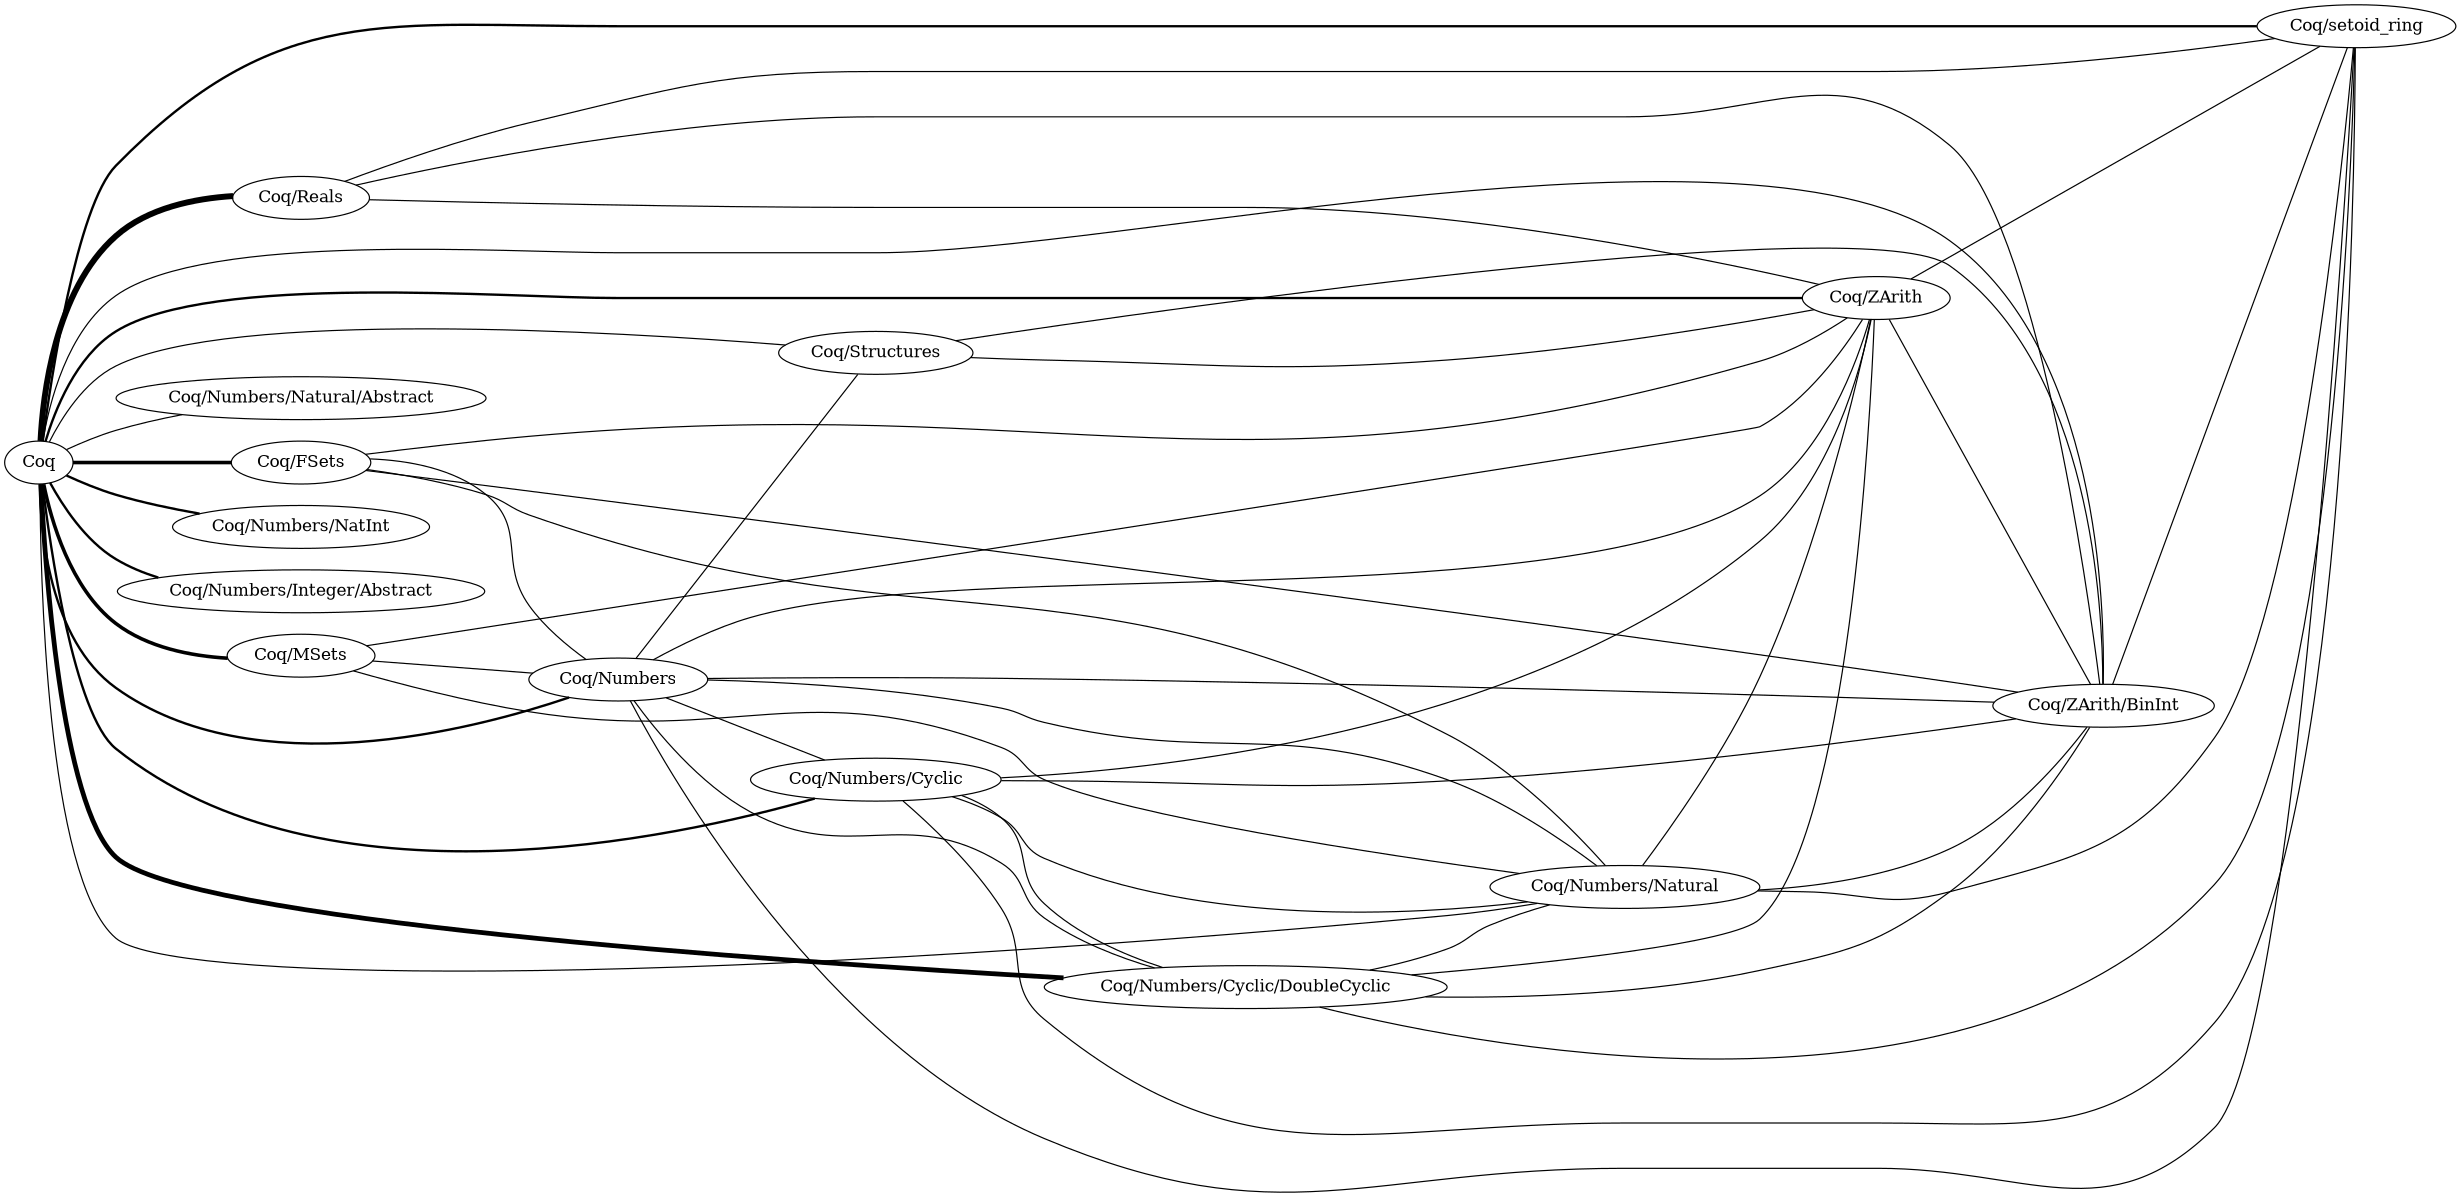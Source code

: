 graph dependencies {
model="subset";
splines="true";
size="16.4, 10.7";
overlap=false;
rankdir="LR";
root="Coq";
"Coq/setoid_ring";
"Coq/ZArith/BinInt";
"Coq/ZArith";
"Coq/Structures";
"Coq/Reals";
"Coq/Numbers/Natural/Abstract";
"Coq/Numbers/Natural";
"Coq/Numbers/NatInt";
"Coq/Numbers/Integer/Abstract";
"Coq/Numbers/Cyclic/DoubleCyclic";
"Coq/Numbers/Cyclic";
"Coq/Numbers";
"Coq/MSets";
"Coq/FSets";
"Coq";
"Coq" -- "Coq/FSets" [weight=28542, len=0.1, penwidth=3];
"Coq" -- "Coq/MSets" [weight=22474, len=0.1, penwidth=3];
"Coq" -- "Coq/Numbers" [weight=11665, len=0.1, penwidth=2];
"Coq" -- "Coq/Numbers/Cyclic" [weight=13987, len=0.1, penwidth=2];
"Coq" -- "Coq/Numbers/Cyclic/DoubleCyclic" [weight=39733, len=0.1, penwidth=4];
"Coq" -- "Coq/Numbers/Integer/Abstract" [weight=16771, len=0.1, penwidth=2];
"Coq" -- "Coq/Numbers/NatInt" [weight=14219, len=0.1, penwidth=2];
"Coq" -- "Coq/Numbers/Natural" [weight=5773, len=0.1, penwidth=1];
"Coq" -- "Coq/Numbers/Natural/Abstract" [weight=9224, len=0.1, penwidth=1];
"Coq" -- "Coq/Reals" [weight=52169, len=0.1, penwidth=5];
"Coq" -- "Coq/Structures" [weight=3194, len=0.1, penwidth=1];
"Coq" -- "Coq/ZArith" [weight=17312, len=0.1, penwidth=2];
"Coq" -- "Coq/ZArith/BinInt" [weight=2117, len=0.1, penwidth=1];
"Coq" -- "Coq/setoid_ring" [weight=15951, len=0.1, penwidth=2];
"Coq/FSets" -- "Coq/Numbers" [weight=22, len=1, penwidth=1];
"Coq/FSets" -- "Coq/Numbers/Natural" [weight=12, len=1.7, penwidth=1];
"Coq/FSets" -- "Coq/ZArith" [weight=84, len=0.3, penwidth=1];
"Coq/FSets" -- "Coq/ZArith/BinInt" [weight=119, len=0.2, penwidth=1];
"Coq/MSets" -- "Coq/Numbers" [weight=11, len=1.9, penwidth=1];
"Coq/MSets" -- "Coq/Numbers/Natural" [weight=127, len=0.2, penwidth=1];
"Coq/MSets" -- "Coq/ZArith" [weight=50, len=0.4, penwidth=1];
"Coq/Numbers" -- "Coq/Numbers/Cyclic" [weight=10, len=2, penwidth=1];
"Coq/Numbers" -- "Coq/Numbers/Cyclic/DoubleCyclic" [weight=64, len=0.4, penwidth=1];
"Coq/Numbers" -- "Coq/Numbers/Natural" [weight=12, len=1.7, penwidth=1];
"Coq/Numbers" -- "Coq/Structures" [weight=6, len=3.4, penwidth=1];
"Coq/Numbers" -- "Coq/ZArith" [weight=993, len=0.1, penwidth=1];
"Coq/Numbers" -- "Coq/ZArith/BinInt" [weight=1066, len=0.1, penwidth=1];
"Coq/Numbers" -- "Coq/setoid_ring" [weight=238, len=0.1, penwidth=1];
"Coq/Numbers/Cyclic" -- "Coq/Numbers/Cyclic/DoubleCyclic" [weight=26, len=0.8, penwidth=1];
"Coq/Numbers/Cyclic" -- "Coq/Numbers/Natural" [weight=107, len=0.2, penwidth=1];
"Coq/Numbers/Cyclic" -- "Coq/ZArith" [weight=2934, len=0.1, penwidth=1];
"Coq/Numbers/Cyclic" -- "Coq/ZArith/BinInt" [weight=870, len=0.1, penwidth=1];
"Coq/Numbers/Cyclic" -- "Coq/setoid_ring" [weight=239, len=0.1, penwidth=1];
"Coq/Numbers/Cyclic/DoubleCyclic" -- "Coq/Numbers/Natural" [weight=17, len=1.2, penwidth=1];
"Coq/Numbers/Cyclic/DoubleCyclic" -- "Coq/ZArith" [weight=2836, len=0.1, penwidth=1];
"Coq/Numbers/Cyclic/DoubleCyclic" -- "Coq/ZArith/BinInt" [weight=2145, len=0.1, penwidth=1];
"Coq/Numbers/Cyclic/DoubleCyclic" -- "Coq/setoid_ring" [weight=789, len=0.1, penwidth=1];
"Coq/Numbers/Natural" -- "Coq/ZArith" [weight=1119, len=0.1, penwidth=1];
"Coq/Numbers/Natural" -- "Coq/ZArith/BinInt" [weight=573, len=0.1, penwidth=1];
"Coq/Numbers/Natural" -- "Coq/setoid_ring" [weight=50, len=0.4, penwidth=1];
"Coq/Reals" -- "Coq/ZArith" [weight=10324, len=0.1, penwidth=1];
"Coq/Reals" -- "Coq/ZArith/BinInt" [weight=28, len=0.8, penwidth=1];
"Coq/Reals" -- "Coq/setoid_ring" [weight=7466, len=0.1, penwidth=1];
"Coq/Structures" -- "Coq/ZArith" [weight=10, len=2, penwidth=1];
"Coq/Structures" -- "Coq/ZArith/BinInt" [weight=4, len=5, penwidth=1];
"Coq/ZArith" -- "Coq/ZArith/BinInt" [weight=1937, len=0.1, penwidth=1];
"Coq/ZArith" -- "Coq/setoid_ring" [weight=124, len=0.2, penwidth=1];
"Coq/ZArith/BinInt" -- "Coq/setoid_ring" [weight=44, len=0.5, penwidth=1];
}
